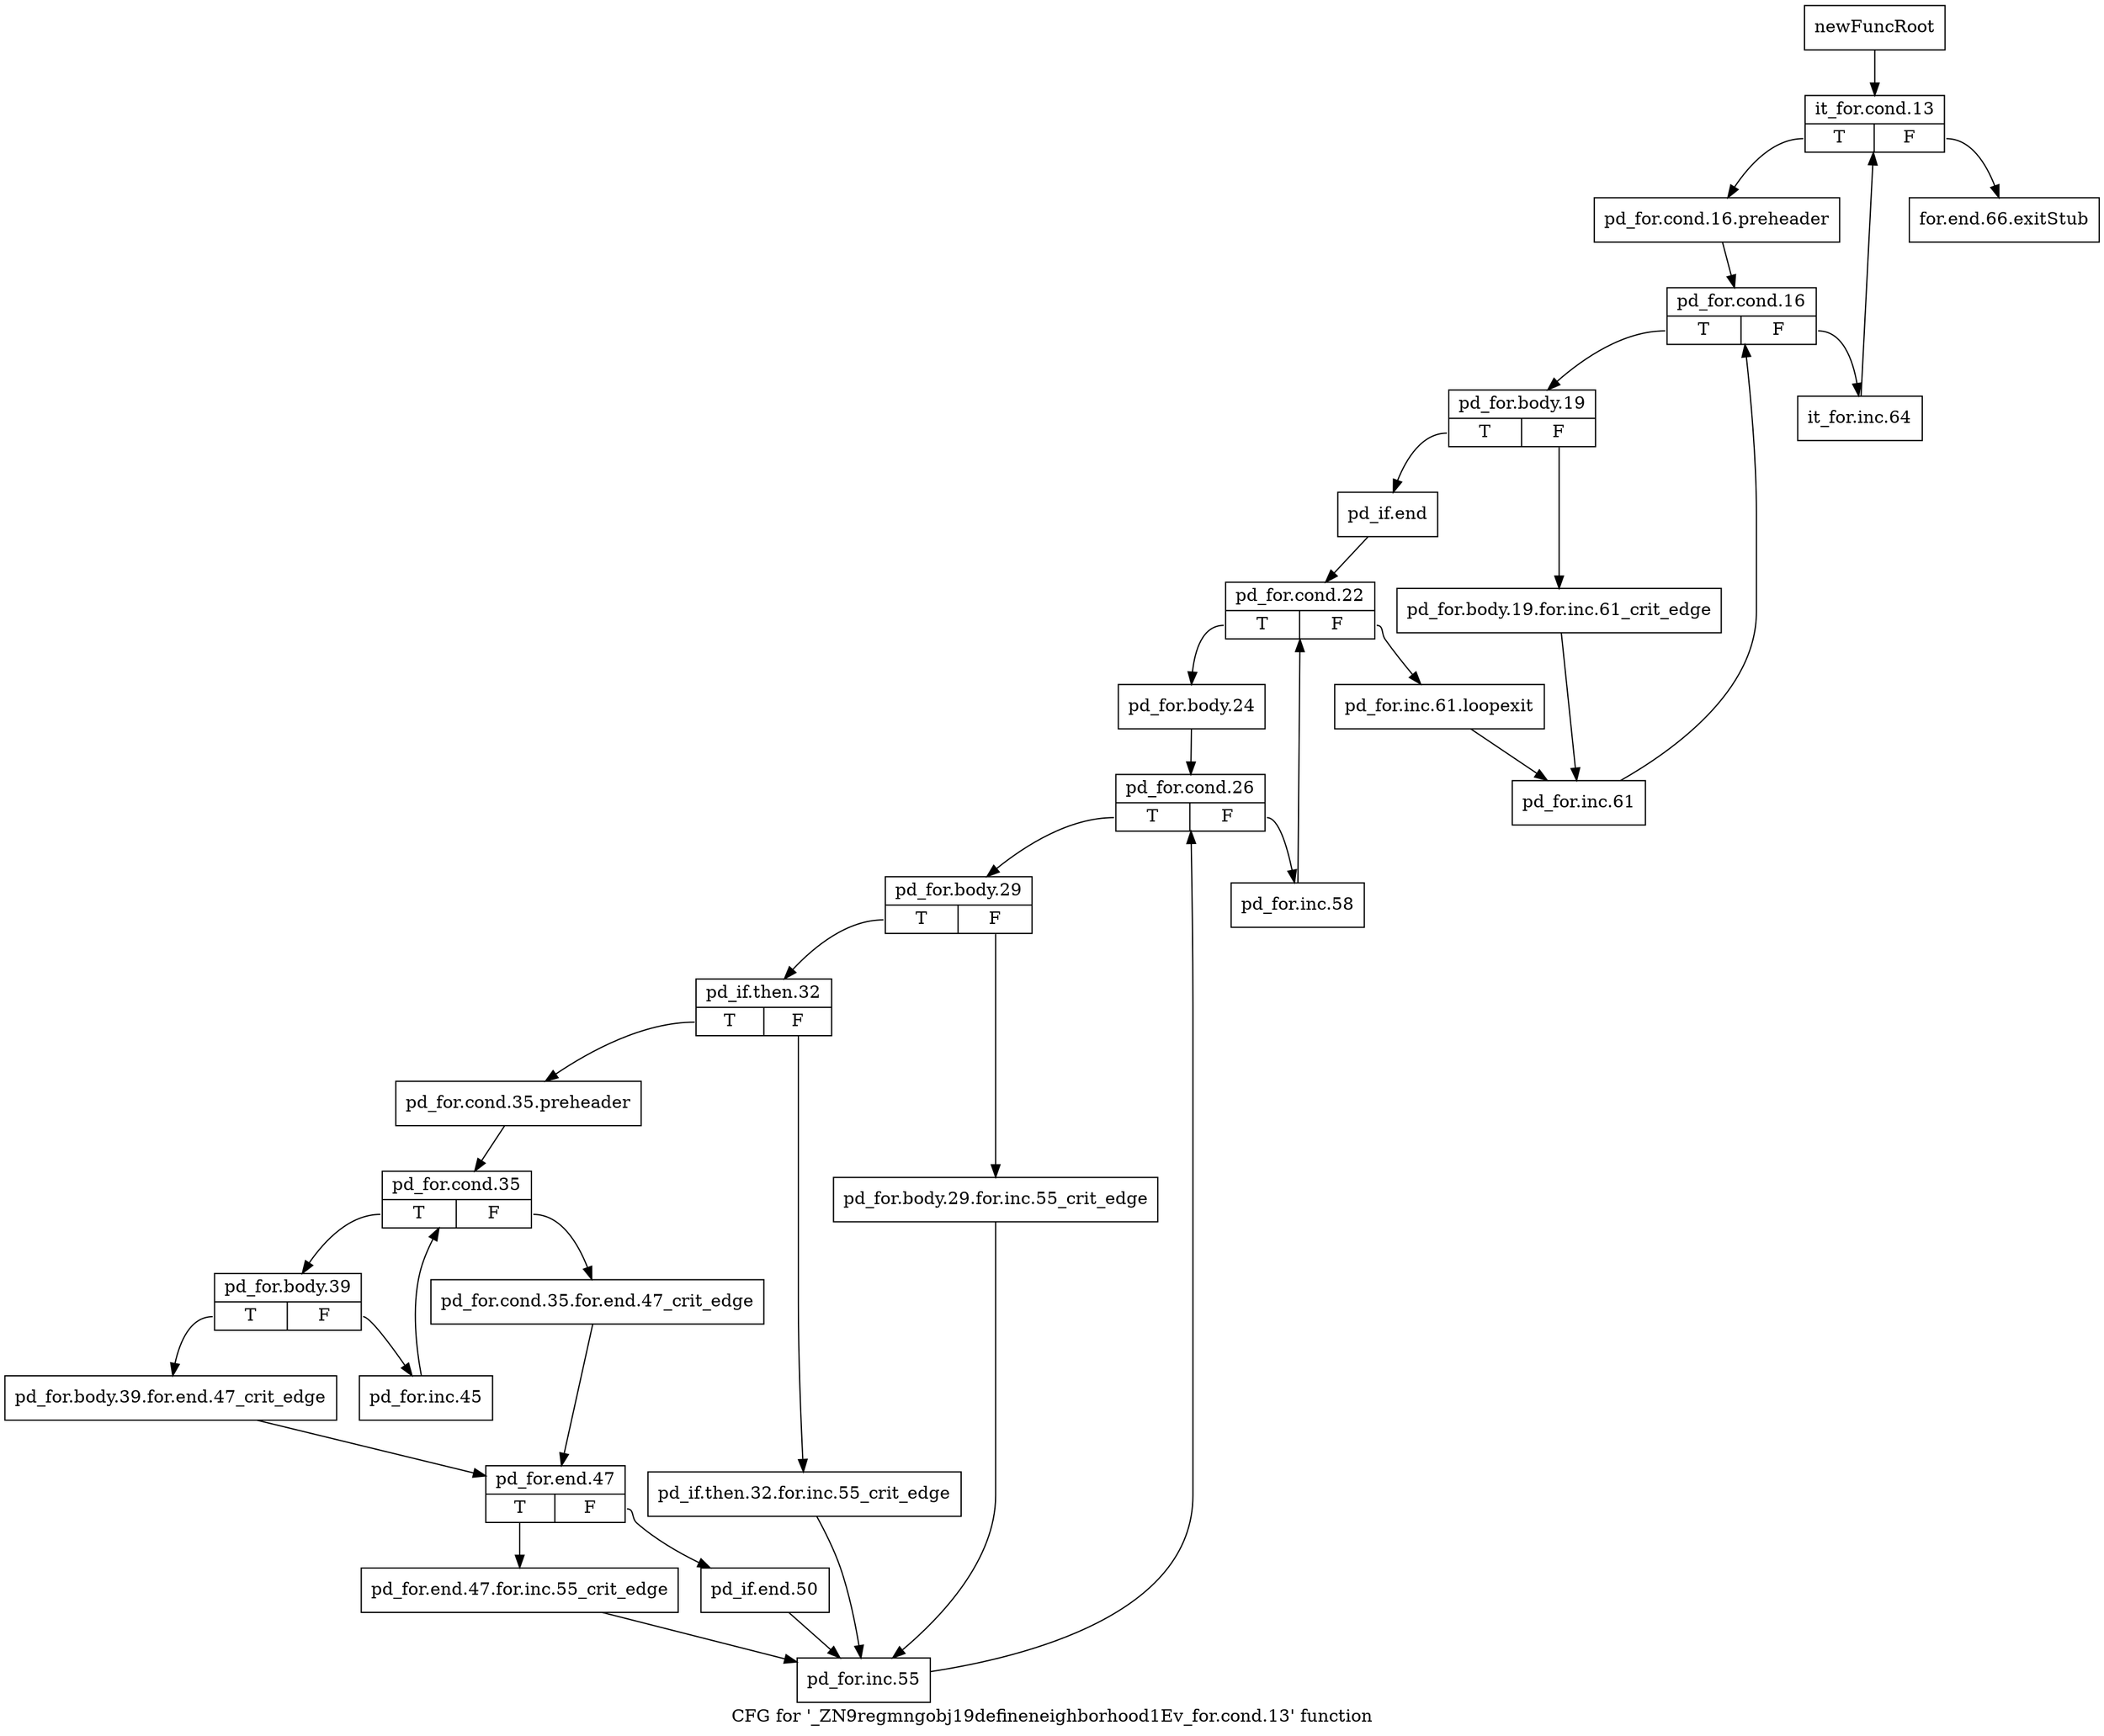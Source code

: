 digraph "CFG for '_ZN9regmngobj19defineneighborhood1Ev_for.cond.13' function" {
	label="CFG for '_ZN9regmngobj19defineneighborhood1Ev_for.cond.13' function";

	Node0x2459820 [shape=record,label="{newFuncRoot}"];
	Node0x2459820 -> Node0x2459e40;
	Node0x2459df0 [shape=record,label="{for.end.66.exitStub}"];
	Node0x2459e40 [shape=record,label="{it_for.cond.13|{<s0>T|<s1>F}}"];
	Node0x2459e40:s0 -> Node0x2459e90;
	Node0x2459e40:s1 -> Node0x2459df0;
	Node0x2459e90 [shape=record,label="{pd_for.cond.16.preheader}"];
	Node0x2459e90 -> Node0x2459ee0;
	Node0x2459ee0 [shape=record,label="{pd_for.cond.16|{<s0>T|<s1>F}}"];
	Node0x2459ee0:s0 -> Node0x2459f80;
	Node0x2459ee0:s1 -> Node0x2459f30;
	Node0x2459f30 [shape=record,label="{it_for.inc.64}"];
	Node0x2459f30 -> Node0x2459e40;
	Node0x2459f80 [shape=record,label="{pd_for.body.19|{<s0>T|<s1>F}}"];
	Node0x2459f80:s0 -> Node0x245a020;
	Node0x2459f80:s1 -> Node0x2459fd0;
	Node0x2459fd0 [shape=record,label="{pd_for.body.19.for.inc.61_crit_edge}"];
	Node0x2459fd0 -> Node0x245a110;
	Node0x245a020 [shape=record,label="{pd_if.end}"];
	Node0x245a020 -> Node0x245a070;
	Node0x245a070 [shape=record,label="{pd_for.cond.22|{<s0>T|<s1>F}}"];
	Node0x245a070:s0 -> Node0x245a160;
	Node0x245a070:s1 -> Node0x245a0c0;
	Node0x245a0c0 [shape=record,label="{pd_for.inc.61.loopexit}"];
	Node0x245a0c0 -> Node0x245a110;
	Node0x245a110 [shape=record,label="{pd_for.inc.61}"];
	Node0x245a110 -> Node0x2459ee0;
	Node0x245a160 [shape=record,label="{pd_for.body.24}"];
	Node0x245a160 -> Node0x245a1b0;
	Node0x245a1b0 [shape=record,label="{pd_for.cond.26|{<s0>T|<s1>F}}"];
	Node0x245a1b0:s0 -> Node0x245a250;
	Node0x245a1b0:s1 -> Node0x245a200;
	Node0x245a200 [shape=record,label="{pd_for.inc.58}"];
	Node0x245a200 -> Node0x245a070;
	Node0x245a250 [shape=record,label="{pd_for.body.29|{<s0>T|<s1>F}}"];
	Node0x245a250:s0 -> Node0x245a2f0;
	Node0x245a250:s1 -> Node0x245a2a0;
	Node0x245a2a0 [shape=record,label="{pd_for.body.29.for.inc.55_crit_edge}"];
	Node0x245a2a0 -> Node0x245a660;
	Node0x245a2f0 [shape=record,label="{pd_if.then.32|{<s0>T|<s1>F}}"];
	Node0x245a2f0:s0 -> Node0x245a390;
	Node0x245a2f0:s1 -> Node0x245a340;
	Node0x245a340 [shape=record,label="{pd_if.then.32.for.inc.55_crit_edge}"];
	Node0x245a340 -> Node0x245a660;
	Node0x245a390 [shape=record,label="{pd_for.cond.35.preheader}"];
	Node0x245a390 -> Node0x245a3e0;
	Node0x245a3e0 [shape=record,label="{pd_for.cond.35|{<s0>T|<s1>F}}"];
	Node0x245a3e0:s0 -> Node0x245a480;
	Node0x245a3e0:s1 -> Node0x245a430;
	Node0x245a430 [shape=record,label="{pd_for.cond.35.for.end.47_crit_edge}"];
	Node0x245a430 -> Node0x245a570;
	Node0x245a480 [shape=record,label="{pd_for.body.39|{<s0>T|<s1>F}}"];
	Node0x245a480:s0 -> Node0x245a520;
	Node0x245a480:s1 -> Node0x245a4d0;
	Node0x245a4d0 [shape=record,label="{pd_for.inc.45}"];
	Node0x245a4d0 -> Node0x245a3e0;
	Node0x245a520 [shape=record,label="{pd_for.body.39.for.end.47_crit_edge}"];
	Node0x245a520 -> Node0x245a570;
	Node0x245a570 [shape=record,label="{pd_for.end.47|{<s0>T|<s1>F}}"];
	Node0x245a570:s0 -> Node0x245a610;
	Node0x245a570:s1 -> Node0x245a5c0;
	Node0x245a5c0 [shape=record,label="{pd_if.end.50}"];
	Node0x245a5c0 -> Node0x245a660;
	Node0x245a610 [shape=record,label="{pd_for.end.47.for.inc.55_crit_edge}"];
	Node0x245a610 -> Node0x245a660;
	Node0x245a660 [shape=record,label="{pd_for.inc.55}"];
	Node0x245a660 -> Node0x245a1b0;
}
